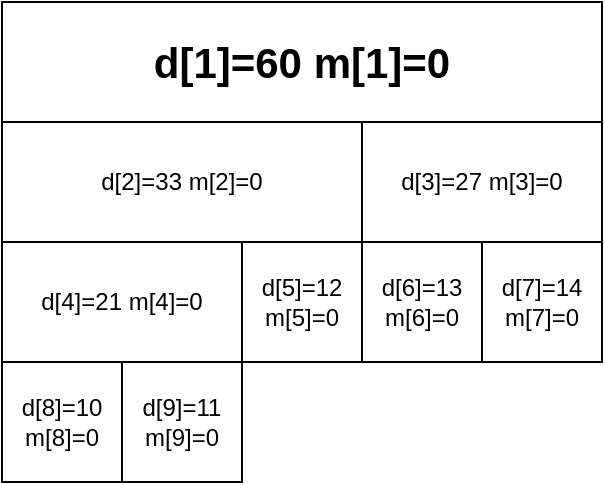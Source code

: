 <mxfile version="20.2.5" type="github">
  <diagram id="9edvrSUWrmSlcZn-se-Z" name="第 1 页">
    <mxGraphModel dx="539" dy="327" grid="1" gridSize="10" guides="1" tooltips="1" connect="1" arrows="1" fold="1" page="1" pageScale="1" pageWidth="827" pageHeight="1169" math="0" shadow="0">
      <root>
        <mxCell id="0" />
        <mxCell id="1" parent="0" />
        <mxCell id="bQWMT__8ahmgp1ui6LJc-14" value="&lt;span style=&quot;font-size: 21px;&quot;&gt;&lt;font style=&quot;font-size: 21px;&quot;&gt;d[1]=60 m[1]=0&lt;/font&gt;&lt;/span&gt;" style="rounded=0;whiteSpace=wrap;html=1;fontSize=21;fontStyle=1" vertex="1" parent="1">
          <mxGeometry x="240" y="320" width="300" height="60" as="geometry" />
        </mxCell>
        <mxCell id="bQWMT__8ahmgp1ui6LJc-15" value="d[2]=33 m[2]=0" style="whiteSpace=wrap;html=1;rounded=0;" vertex="1" parent="1">
          <mxGeometry x="240" y="380" width="180" height="60" as="geometry" />
        </mxCell>
        <mxCell id="bQWMT__8ahmgp1ui6LJc-17" value="d[3]=27 m[3]=0" style="whiteSpace=wrap;html=1;rounded=0;" vertex="1" parent="1">
          <mxGeometry x="420" y="380" width="120" height="60" as="geometry" />
        </mxCell>
        <mxCell id="bQWMT__8ahmgp1ui6LJc-22" value="d[4]=21 m[4]=0" style="whiteSpace=wrap;html=1;rounded=0;" vertex="1" parent="1">
          <mxGeometry x="240" y="440" width="120" height="60" as="geometry" />
        </mxCell>
        <mxCell id="bQWMT__8ahmgp1ui6LJc-26" value="d[5]=12 m[5]=0" style="whiteSpace=wrap;html=1;rounded=0;" vertex="1" parent="1">
          <mxGeometry x="360" y="440" width="60" height="60" as="geometry" />
        </mxCell>
        <mxCell id="bQWMT__8ahmgp1ui6LJc-30" value="d[7]=14 m[7]=0" style="whiteSpace=wrap;html=1;rounded=0;" vertex="1" parent="1">
          <mxGeometry x="480" y="440" width="60" height="60" as="geometry" />
        </mxCell>
        <mxCell id="bQWMT__8ahmgp1ui6LJc-35" value="d[6]=13 m[6]=0" style="whiteSpace=wrap;html=1;rounded=0;" vertex="1" parent="1">
          <mxGeometry x="420" y="440" width="60" height="60" as="geometry" />
        </mxCell>
        <mxCell id="bQWMT__8ahmgp1ui6LJc-37" value="d[8]=10 m[8]=0" style="whiteSpace=wrap;html=1;rounded=0;" vertex="1" parent="1">
          <mxGeometry x="240" y="500" width="60" height="60" as="geometry" />
        </mxCell>
        <mxCell id="bQWMT__8ahmgp1ui6LJc-39" value="d[9]=11 m[9]=0" style="whiteSpace=wrap;html=1;rounded=0;" vertex="1" parent="1">
          <mxGeometry x="300" y="500" width="60" height="60" as="geometry" />
        </mxCell>
      </root>
    </mxGraphModel>
  </diagram>
</mxfile>
